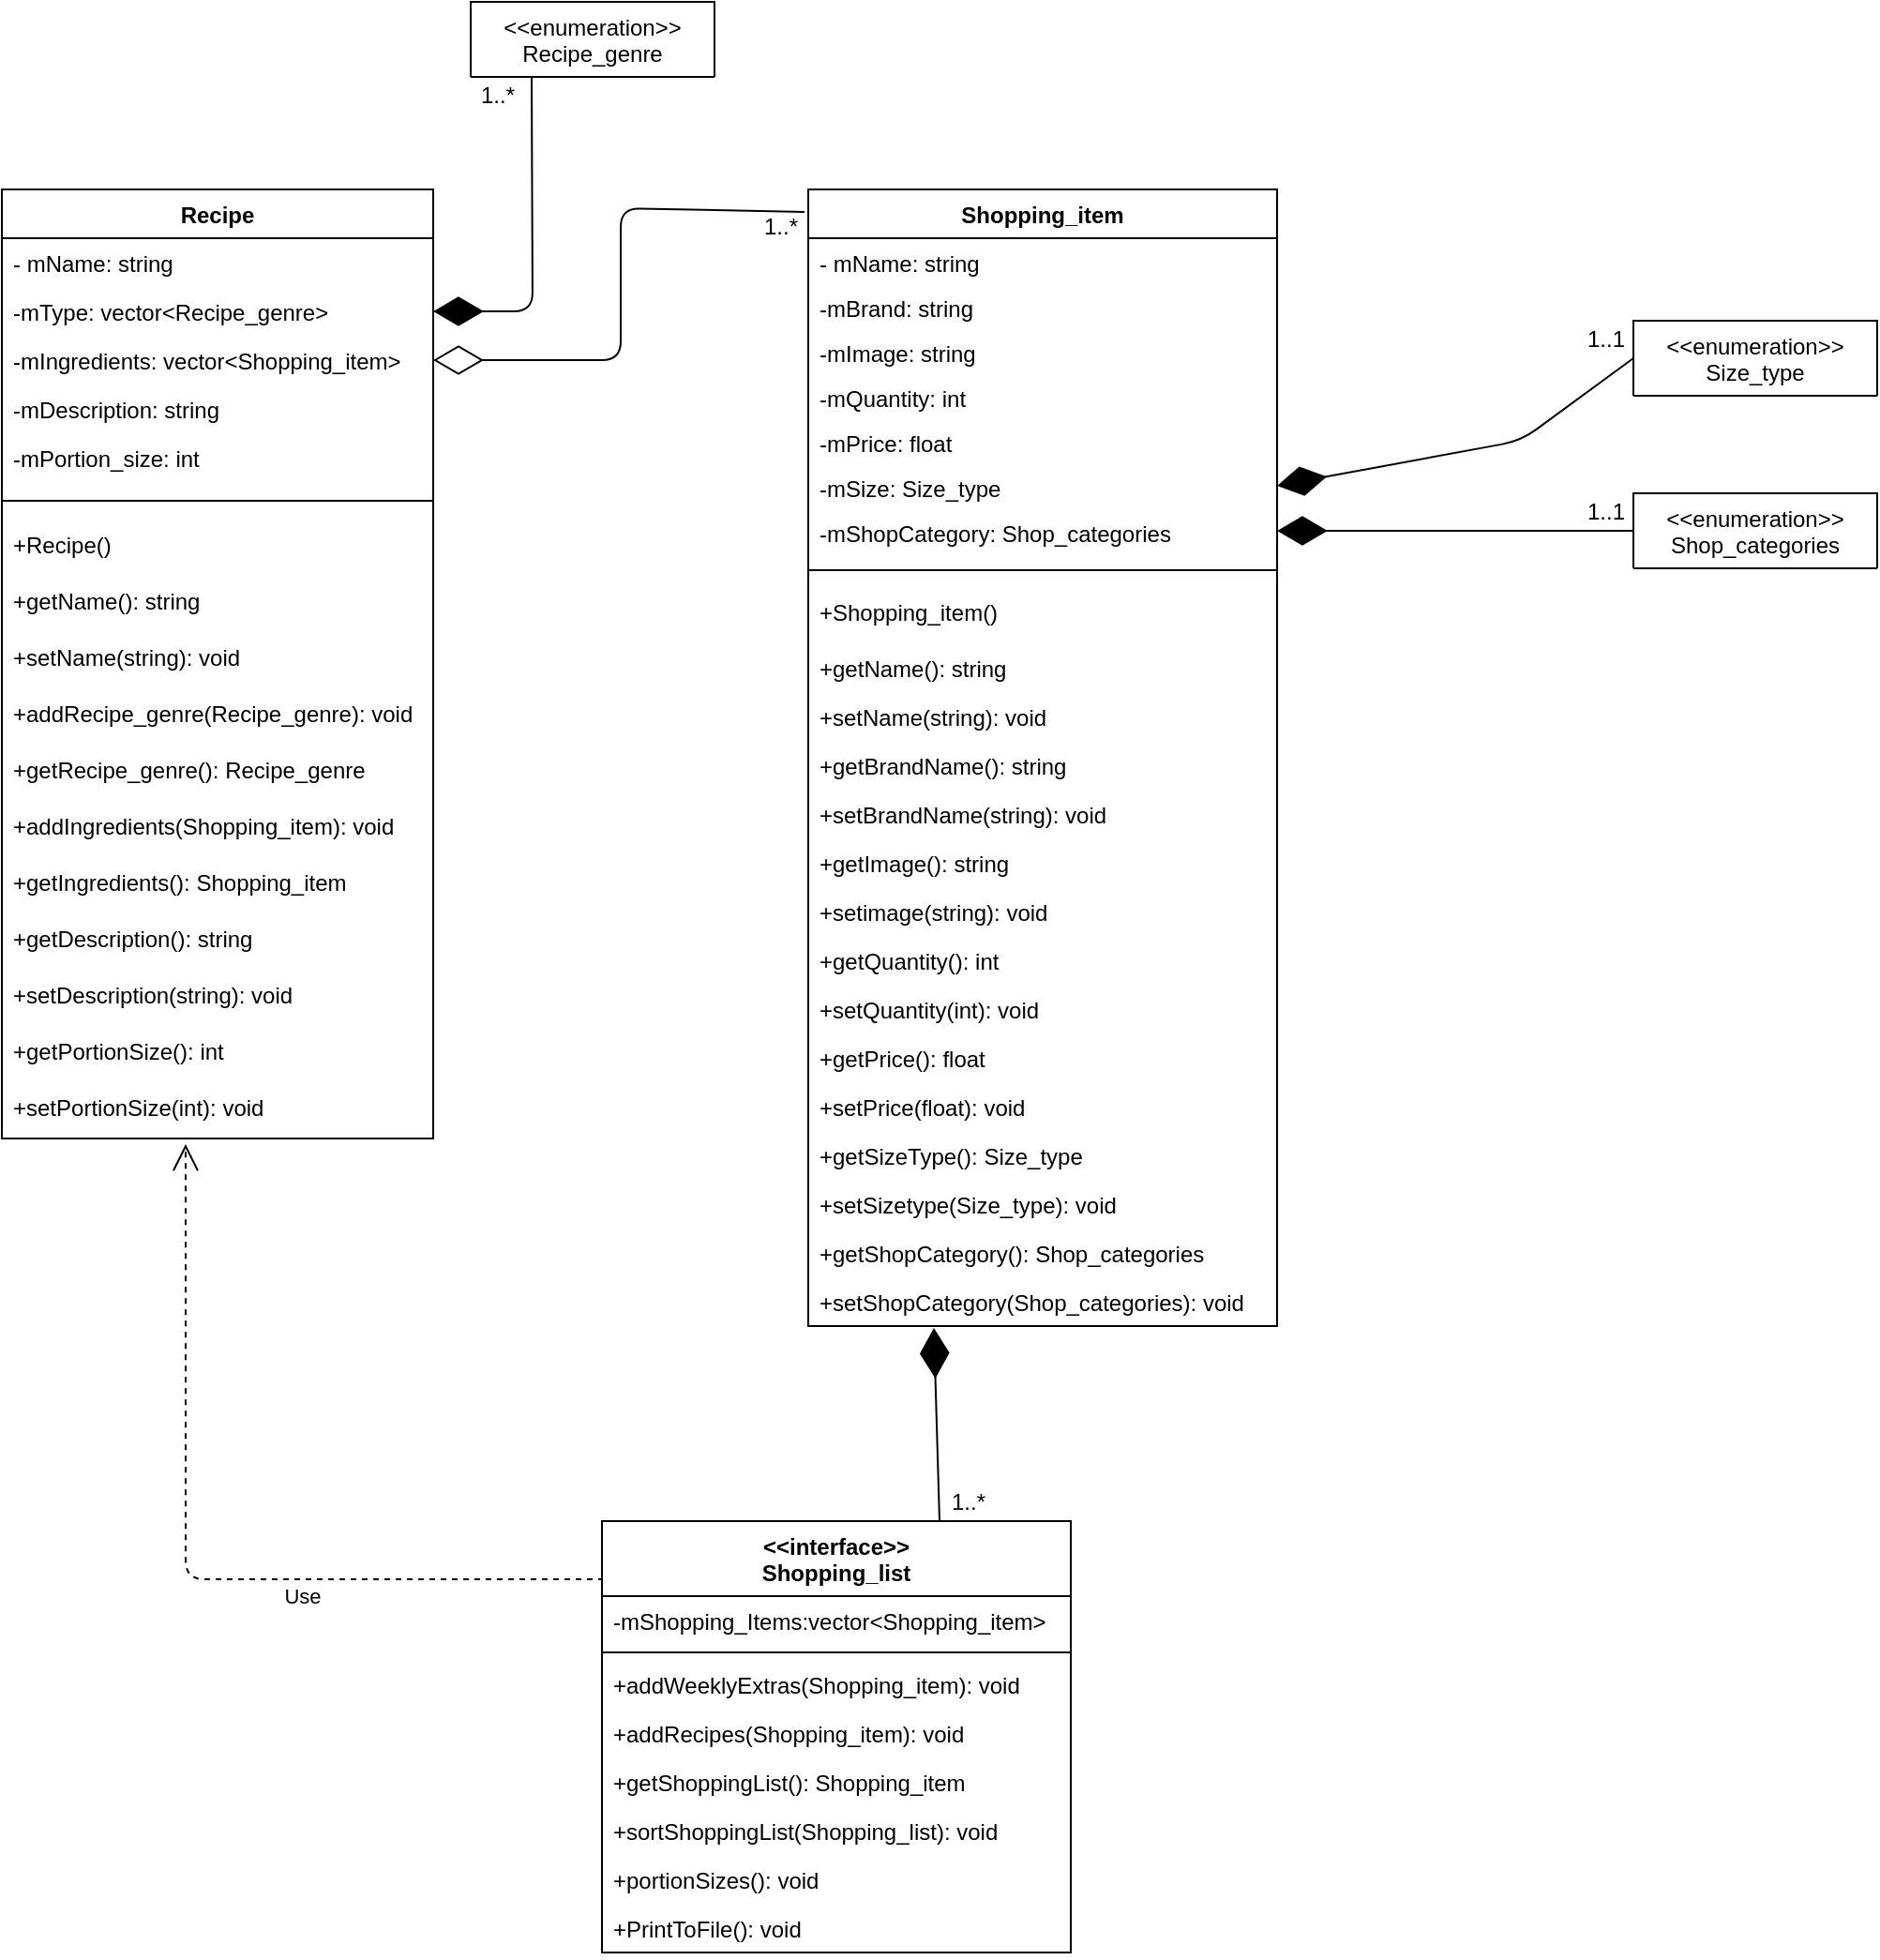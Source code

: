 <mxfile version="13.6.2" type="device"><diagram id="C5RBs43oDa-KdzZeNtuy" name="Page-1"><mxGraphModel dx="700" dy="813" grid="1" gridSize="10" guides="1" tooltips="1" connect="1" arrows="1" fold="1" page="1" pageScale="1" pageWidth="827" pageHeight="1169" math="0" shadow="0"><root><mxCell id="WIyWlLk6GJQsqaUBKTNV-0"/><mxCell id="WIyWlLk6GJQsqaUBKTNV-1" parent="WIyWlLk6GJQsqaUBKTNV-0"/><mxCell id="6LfYrtRKeDLdhaDtDvMK-0" value="Recipe" style="swimlane;fontStyle=1;align=center;verticalAlign=top;childLayout=stackLayout;horizontal=1;startSize=26;horizontalStack=0;resizeParent=1;resizeParentMax=0;resizeLast=0;collapsible=1;marginBottom=0;" parent="WIyWlLk6GJQsqaUBKTNV-1" vertex="1"><mxGeometry x="150" y="220" width="230" height="506" as="geometry"><mxRectangle x="150" y="220" width="70" height="26" as="alternateBounds"/></mxGeometry></mxCell><mxCell id="6LfYrtRKeDLdhaDtDvMK-1" value="- mName: string" style="text;strokeColor=none;fillColor=none;align=left;verticalAlign=top;spacingLeft=4;spacingRight=4;overflow=hidden;rotatable=0;points=[[0,0.5],[1,0.5]];portConstraint=eastwest;" parent="6LfYrtRKeDLdhaDtDvMK-0" vertex="1"><mxGeometry y="26" width="230" height="26" as="geometry"/></mxCell><mxCell id="6LfYrtRKeDLdhaDtDvMK-3" value="-mType: vector&lt;Recipe_genre&gt;" style="text;strokeColor=none;fillColor=none;align=left;verticalAlign=top;spacingLeft=4;spacingRight=4;overflow=hidden;rotatable=0;points=[[0,0.5],[1,0.5]];portConstraint=eastwest;" parent="6LfYrtRKeDLdhaDtDvMK-0" vertex="1"><mxGeometry y="52" width="230" height="26" as="geometry"/></mxCell><mxCell id="6LfYrtRKeDLdhaDtDvMK-17" value="-mIngredients: vector&lt;Shopping_item&gt;" style="text;strokeColor=none;fillColor=none;align=left;verticalAlign=top;spacingLeft=4;spacingRight=4;overflow=hidden;rotatable=0;points=[[0,0.5],[1,0.5]];portConstraint=eastwest;" parent="6LfYrtRKeDLdhaDtDvMK-0" vertex="1"><mxGeometry y="78" width="230" height="26" as="geometry"/></mxCell><mxCell id="6LfYrtRKeDLdhaDtDvMK-39" value="-mDescription: string " style="text;strokeColor=none;fillColor=none;align=left;verticalAlign=top;spacingLeft=4;spacingRight=4;overflow=hidden;rotatable=0;points=[[0,0.5],[1,0.5]];portConstraint=eastwest;" parent="6LfYrtRKeDLdhaDtDvMK-0" vertex="1"><mxGeometry y="104" width="230" height="26" as="geometry"/></mxCell><mxCell id="6LfYrtRKeDLdhaDtDvMK-59" value="-mPortion_size: int" style="text;strokeColor=none;fillColor=none;align=left;verticalAlign=top;spacingLeft=4;spacingRight=4;overflow=hidden;rotatable=0;points=[[0,0.5],[1,0.5]];portConstraint=eastwest;" parent="6LfYrtRKeDLdhaDtDvMK-0" vertex="1"><mxGeometry y="130" width="230" height="26" as="geometry"/></mxCell><mxCell id="6LfYrtRKeDLdhaDtDvMK-2" value="" style="line;strokeWidth=1;fillColor=none;align=left;verticalAlign=middle;spacingTop=-1;spacingLeft=3;spacingRight=3;rotatable=0;labelPosition=right;points=[];portConstraint=eastwest;" parent="6LfYrtRKeDLdhaDtDvMK-0" vertex="1"><mxGeometry y="156" width="230" height="20" as="geometry"/></mxCell><mxCell id="2pjyI_wt2pRIAsmynb5I-15" value="+Recipe()" style="text;strokeColor=none;fillColor=none;align=left;verticalAlign=top;spacingLeft=4;spacingRight=4;overflow=hidden;rotatable=0;points=[[0,0.5],[1,0.5]];portConstraint=eastwest;" parent="6LfYrtRKeDLdhaDtDvMK-0" vertex="1"><mxGeometry y="176" width="230" height="30" as="geometry"/></mxCell><mxCell id="2pjyI_wt2pRIAsmynb5I-16" value="+getName(): string" style="text;strokeColor=none;fillColor=none;align=left;verticalAlign=top;spacingLeft=4;spacingRight=4;overflow=hidden;rotatable=0;points=[[0,0.5],[1,0.5]];portConstraint=eastwest;" parent="6LfYrtRKeDLdhaDtDvMK-0" vertex="1"><mxGeometry y="206" width="230" height="30" as="geometry"/></mxCell><mxCell id="6LfYrtRKeDLdhaDtDvMK-42" value="+setName(string): void" style="text;strokeColor=none;fillColor=none;align=left;verticalAlign=top;spacingLeft=4;spacingRight=4;overflow=hidden;rotatable=0;points=[[0,0.5],[1,0.5]];portConstraint=eastwest;" parent="6LfYrtRKeDLdhaDtDvMK-0" vertex="1"><mxGeometry y="236" width="230" height="30" as="geometry"/></mxCell><mxCell id="6LfYrtRKeDLdhaDtDvMK-45" value="+addRecipe_genre(Recipe_genre): void" style="text;strokeColor=none;fillColor=none;align=left;verticalAlign=top;spacingLeft=4;spacingRight=4;overflow=hidden;rotatable=0;points=[[0,0.5],[1,0.5]];portConstraint=eastwest;" parent="6LfYrtRKeDLdhaDtDvMK-0" vertex="1"><mxGeometry y="266" width="230" height="30" as="geometry"/></mxCell><mxCell id="2pjyI_wt2pRIAsmynb5I-17" value="+getRecipe_genre(): Recipe_genre" style="text;strokeColor=none;fillColor=none;align=left;verticalAlign=top;spacingLeft=4;spacingRight=4;overflow=hidden;rotatable=0;points=[[0,0.5],[1,0.5]];portConstraint=eastwest;" parent="6LfYrtRKeDLdhaDtDvMK-0" vertex="1"><mxGeometry y="296" width="230" height="30" as="geometry"/></mxCell><mxCell id="6LfYrtRKeDLdhaDtDvMK-46" value="+addIngredients(Shopping_item): void" style="text;strokeColor=none;fillColor=none;align=left;verticalAlign=top;spacingLeft=4;spacingRight=4;overflow=hidden;rotatable=0;points=[[0,0.5],[1,0.5]];portConstraint=eastwest;" parent="6LfYrtRKeDLdhaDtDvMK-0" vertex="1"><mxGeometry y="326" width="230" height="30" as="geometry"/></mxCell><mxCell id="2pjyI_wt2pRIAsmynb5I-18" value="+getIngredients(): Shopping_item" style="text;strokeColor=none;fillColor=none;align=left;verticalAlign=top;spacingLeft=4;spacingRight=4;overflow=hidden;rotatable=0;points=[[0,0.5],[1,0.5]];portConstraint=eastwest;" parent="6LfYrtRKeDLdhaDtDvMK-0" vertex="1"><mxGeometry y="356" width="230" height="30" as="geometry"/></mxCell><mxCell id="6LfYrtRKeDLdhaDtDvMK-43" value="+getDescription(): string" style="text;strokeColor=none;fillColor=none;align=left;verticalAlign=top;spacingLeft=4;spacingRight=4;overflow=hidden;rotatable=0;points=[[0,0.5],[1,0.5]];portConstraint=eastwest;" parent="6LfYrtRKeDLdhaDtDvMK-0" vertex="1"><mxGeometry y="386" width="230" height="30" as="geometry"/></mxCell><mxCell id="6LfYrtRKeDLdhaDtDvMK-44" value="+setDescription(string): void" style="text;strokeColor=none;fillColor=none;align=left;verticalAlign=top;spacingLeft=4;spacingRight=4;overflow=hidden;rotatable=0;points=[[0,0.5],[1,0.5]];portConstraint=eastwest;" parent="6LfYrtRKeDLdhaDtDvMK-0" vertex="1"><mxGeometry y="416" width="230" height="30" as="geometry"/></mxCell><mxCell id="6LfYrtRKeDLdhaDtDvMK-60" value="+getPortionSize(): int" style="text;strokeColor=none;fillColor=none;align=left;verticalAlign=top;spacingLeft=4;spacingRight=4;overflow=hidden;rotatable=0;points=[[0,0.5],[1,0.5]];portConstraint=eastwest;" parent="6LfYrtRKeDLdhaDtDvMK-0" vertex="1"><mxGeometry y="446" width="230" height="30" as="geometry"/></mxCell><mxCell id="6LfYrtRKeDLdhaDtDvMK-61" value="+setPortionSize(int): void" style="text;strokeColor=none;fillColor=none;align=left;verticalAlign=top;spacingLeft=4;spacingRight=4;overflow=hidden;rotatable=0;points=[[0,0.5],[1,0.5]];portConstraint=eastwest;" parent="6LfYrtRKeDLdhaDtDvMK-0" vertex="1"><mxGeometry y="476" width="230" height="30" as="geometry"/></mxCell><mxCell id="6LfYrtRKeDLdhaDtDvMK-19" value="" style="endArrow=diamondThin;endFill=0;endSize=24;html=1;entryX=1;entryY=0.5;entryDx=0;entryDy=0;exitX=0.933;exitY=0.1;exitDx=0;exitDy=0;exitPerimeter=0;" parent="WIyWlLk6GJQsqaUBKTNV-1" source="6LfYrtRKeDLdhaDtDvMK-38" target="6LfYrtRKeDLdhaDtDvMK-17" edge="1"><mxGeometry width="160" relative="1" as="geometry"><mxPoint x="160" y="180" as="sourcePoint"/><mxPoint x="320" y="180" as="targetPoint"/><Array as="points"><mxPoint x="480" y="230"/><mxPoint x="480" y="311"/></Array></mxGeometry></mxCell><mxCell id="6LfYrtRKeDLdhaDtDvMK-20" value="1..*" style="text;html=1;align=center;verticalAlign=middle;resizable=0;points=[];autosize=1;" parent="WIyWlLk6GJQsqaUBKTNV-1" vertex="1"><mxGeometry x="399" y="160" width="30" height="20" as="geometry"/></mxCell><mxCell id="6LfYrtRKeDLdhaDtDvMK-22" value="Shopping_item" style="swimlane;fontStyle=1;align=center;verticalAlign=top;childLayout=stackLayout;horizontal=1;startSize=26;horizontalStack=0;resizeParent=1;resizeParentMax=0;resizeLast=0;collapsible=1;marginBottom=0;" parent="WIyWlLk6GJQsqaUBKTNV-1" vertex="1"><mxGeometry x="580" y="220" width="250" height="606" as="geometry"/></mxCell><mxCell id="6LfYrtRKeDLdhaDtDvMK-23" value="- mName: string" style="text;strokeColor=none;fillColor=none;align=left;verticalAlign=top;spacingLeft=4;spacingRight=4;overflow=hidden;rotatable=0;points=[[0,0.5],[1,0.5]];portConstraint=eastwest;" parent="6LfYrtRKeDLdhaDtDvMK-22" vertex="1"><mxGeometry y="26" width="250" height="24" as="geometry"/></mxCell><mxCell id="6LfYrtRKeDLdhaDtDvMK-27" value="-mBrand: string" style="text;strokeColor=none;fillColor=none;align=left;verticalAlign=top;spacingLeft=4;spacingRight=4;overflow=hidden;rotatable=0;points=[[0,0.5],[1,0.5]];portConstraint=eastwest;" parent="6LfYrtRKeDLdhaDtDvMK-22" vertex="1"><mxGeometry y="50" width="250" height="24" as="geometry"/></mxCell><mxCell id="27Q9Jxk9PhfYDAF7w13r-21" value="-mImage: string" style="text;strokeColor=none;fillColor=none;align=left;verticalAlign=top;spacingLeft=4;spacingRight=4;overflow=hidden;rotatable=0;points=[[0,0.5],[1,0.5]];portConstraint=eastwest;" parent="6LfYrtRKeDLdhaDtDvMK-22" vertex="1"><mxGeometry y="74" width="250" height="24" as="geometry"/></mxCell><mxCell id="6LfYrtRKeDLdhaDtDvMK-36" value="-mQuantity: int" style="text;strokeColor=none;fillColor=none;align=left;verticalAlign=top;spacingLeft=4;spacingRight=4;overflow=hidden;rotatable=0;points=[[0,0.5],[1,0.5]];portConstraint=eastwest;" parent="6LfYrtRKeDLdhaDtDvMK-22" vertex="1"><mxGeometry y="98" width="250" height="24" as="geometry"/></mxCell><mxCell id="2pjyI_wt2pRIAsmynb5I-24" value="-mPrice: float" style="text;strokeColor=none;fillColor=none;align=left;verticalAlign=top;spacingLeft=4;spacingRight=4;overflow=hidden;rotatable=0;points=[[0,0.5],[1,0.5]];portConstraint=eastwest;" parent="6LfYrtRKeDLdhaDtDvMK-22" vertex="1"><mxGeometry y="122" width="250" height="24" as="geometry"/></mxCell><mxCell id="6LfYrtRKeDLdhaDtDvMK-28" value="-mSize: Size_type" style="text;strokeColor=none;fillColor=none;align=left;verticalAlign=top;spacingLeft=4;spacingRight=4;overflow=hidden;rotatable=0;points=[[0,0.5],[1,0.5]];portConstraint=eastwest;" parent="6LfYrtRKeDLdhaDtDvMK-22" vertex="1"><mxGeometry y="146" width="250" height="24" as="geometry"/></mxCell><mxCell id="2pjyI_wt2pRIAsmynb5I-27" value="-mShopCategory: Shop_categories" style="text;strokeColor=none;fillColor=none;align=left;verticalAlign=top;spacingLeft=4;spacingRight=4;overflow=hidden;rotatable=0;points=[[0,0.5],[1,0.5]];portConstraint=eastwest;" parent="6LfYrtRKeDLdhaDtDvMK-22" vertex="1"><mxGeometry y="170" width="250" height="24" as="geometry"/></mxCell><mxCell id="6LfYrtRKeDLdhaDtDvMK-24" value="" style="line;strokeWidth=1;fillColor=none;align=left;verticalAlign=middle;spacingTop=-1;spacingLeft=3;spacingRight=3;rotatable=0;labelPosition=right;points=[];portConstraint=eastwest;" parent="6LfYrtRKeDLdhaDtDvMK-22" vertex="1"><mxGeometry y="194" width="250" height="18" as="geometry"/></mxCell><mxCell id="2pjyI_wt2pRIAsmynb5I-23" value="+Shopping_item()" style="text;strokeColor=none;fillColor=none;align=left;verticalAlign=top;spacingLeft=4;spacingRight=4;overflow=hidden;rotatable=0;points=[[0,0.5],[1,0.5]];portConstraint=eastwest;" parent="6LfYrtRKeDLdhaDtDvMK-22" vertex="1"><mxGeometry y="212" width="250" height="30" as="geometry"/></mxCell><mxCell id="6LfYrtRKeDLdhaDtDvMK-25" value="+getName(): string" style="text;strokeColor=none;fillColor=none;align=left;verticalAlign=top;spacingLeft=4;spacingRight=4;overflow=hidden;rotatable=0;points=[[0,0.5],[1,0.5]];portConstraint=eastwest;" parent="6LfYrtRKeDLdhaDtDvMK-22" vertex="1"><mxGeometry y="242" width="250" height="26" as="geometry"/></mxCell><mxCell id="6LfYrtRKeDLdhaDtDvMK-47" value="+setName(string): void" style="text;strokeColor=none;fillColor=none;align=left;verticalAlign=top;spacingLeft=4;spacingRight=4;overflow=hidden;rotatable=0;points=[[0,0.5],[1,0.5]];portConstraint=eastwest;" parent="6LfYrtRKeDLdhaDtDvMK-22" vertex="1"><mxGeometry y="268" width="250" height="26" as="geometry"/></mxCell><mxCell id="6LfYrtRKeDLdhaDtDvMK-48" value="+getBrandName(): string" style="text;strokeColor=none;fillColor=none;align=left;verticalAlign=top;spacingLeft=4;spacingRight=4;overflow=hidden;rotatable=0;points=[[0,0.5],[1,0.5]];portConstraint=eastwest;" parent="6LfYrtRKeDLdhaDtDvMK-22" vertex="1"><mxGeometry y="294" width="250" height="26" as="geometry"/></mxCell><mxCell id="6LfYrtRKeDLdhaDtDvMK-49" value="+setBrandName(string): void" style="text;strokeColor=none;fillColor=none;align=left;verticalAlign=top;spacingLeft=4;spacingRight=4;overflow=hidden;rotatable=0;points=[[0,0.5],[1,0.5]];portConstraint=eastwest;" parent="6LfYrtRKeDLdhaDtDvMK-22" vertex="1"><mxGeometry y="320" width="250" height="26" as="geometry"/></mxCell><mxCell id="27Q9Jxk9PhfYDAF7w13r-22" value="+getImage(): string" style="text;strokeColor=none;fillColor=none;align=left;verticalAlign=top;spacingLeft=4;spacingRight=4;overflow=hidden;rotatable=0;points=[[0,0.5],[1,0.5]];portConstraint=eastwest;" parent="6LfYrtRKeDLdhaDtDvMK-22" vertex="1"><mxGeometry y="346" width="250" height="26" as="geometry"/></mxCell><mxCell id="27Q9Jxk9PhfYDAF7w13r-23" value="+setimage(string): void" style="text;strokeColor=none;fillColor=none;align=left;verticalAlign=top;spacingLeft=4;spacingRight=4;overflow=hidden;rotatable=0;points=[[0,0.5],[1,0.5]];portConstraint=eastwest;" parent="6LfYrtRKeDLdhaDtDvMK-22" vertex="1"><mxGeometry y="372" width="250" height="26" as="geometry"/></mxCell><mxCell id="6LfYrtRKeDLdhaDtDvMK-52" value="+getQuantity(): int" style="text;strokeColor=none;fillColor=none;align=left;verticalAlign=top;spacingLeft=4;spacingRight=4;overflow=hidden;rotatable=0;points=[[0,0.5],[1,0.5]];portConstraint=eastwest;" parent="6LfYrtRKeDLdhaDtDvMK-22" vertex="1"><mxGeometry y="398" width="250" height="26" as="geometry"/></mxCell><mxCell id="6LfYrtRKeDLdhaDtDvMK-53" value="+setQuantity(int): void" style="text;strokeColor=none;fillColor=none;align=left;verticalAlign=top;spacingLeft=4;spacingRight=4;overflow=hidden;rotatable=0;points=[[0,0.5],[1,0.5]];portConstraint=eastwest;" parent="6LfYrtRKeDLdhaDtDvMK-22" vertex="1"><mxGeometry y="424" width="250" height="26" as="geometry"/></mxCell><mxCell id="2pjyI_wt2pRIAsmynb5I-25" value="+getPrice(): float" style="text;strokeColor=none;fillColor=none;align=left;verticalAlign=top;spacingLeft=4;spacingRight=4;overflow=hidden;rotatable=0;points=[[0,0.5],[1,0.5]];portConstraint=eastwest;" parent="6LfYrtRKeDLdhaDtDvMK-22" vertex="1"><mxGeometry y="450" width="250" height="26" as="geometry"/></mxCell><mxCell id="2pjyI_wt2pRIAsmynb5I-26" value="+setPrice(float): void" style="text;strokeColor=none;fillColor=none;align=left;verticalAlign=top;spacingLeft=4;spacingRight=4;overflow=hidden;rotatable=0;points=[[0,0.5],[1,0.5]];portConstraint=eastwest;" parent="6LfYrtRKeDLdhaDtDvMK-22" vertex="1"><mxGeometry y="476" width="250" height="26" as="geometry"/></mxCell><mxCell id="6LfYrtRKeDLdhaDtDvMK-50" value="+getSizeType(): Size_type" style="text;strokeColor=none;fillColor=none;align=left;verticalAlign=top;spacingLeft=4;spacingRight=4;overflow=hidden;rotatable=0;points=[[0,0.5],[1,0.5]];portConstraint=eastwest;" parent="6LfYrtRKeDLdhaDtDvMK-22" vertex="1"><mxGeometry y="502" width="250" height="26" as="geometry"/></mxCell><mxCell id="6LfYrtRKeDLdhaDtDvMK-51" value="+setSizetype(Size_type): void" style="text;strokeColor=none;fillColor=none;align=left;verticalAlign=top;spacingLeft=4;spacingRight=4;overflow=hidden;rotatable=0;points=[[0,0.5],[1,0.5]];portConstraint=eastwest;" parent="6LfYrtRKeDLdhaDtDvMK-22" vertex="1"><mxGeometry y="528" width="250" height="26" as="geometry"/></mxCell><mxCell id="2pjyI_wt2pRIAsmynb5I-28" value="+getShopCategory(): Shop_categories" style="text;strokeColor=none;fillColor=none;align=left;verticalAlign=top;spacingLeft=4;spacingRight=4;overflow=hidden;rotatable=0;points=[[0,0.5],[1,0.5]];portConstraint=eastwest;" parent="6LfYrtRKeDLdhaDtDvMK-22" vertex="1"><mxGeometry y="554" width="250" height="26" as="geometry"/></mxCell><mxCell id="2pjyI_wt2pRIAsmynb5I-29" value="+setShopCategory(Shop_categories): void" style="text;strokeColor=none;fillColor=none;align=left;verticalAlign=top;spacingLeft=4;spacingRight=4;overflow=hidden;rotatable=0;points=[[0,0.5],[1,0.5]];portConstraint=eastwest;" parent="6LfYrtRKeDLdhaDtDvMK-22" vertex="1"><mxGeometry y="580" width="250" height="26" as="geometry"/></mxCell><mxCell id="6LfYrtRKeDLdhaDtDvMK-34" value="1..1" style="text;html=1;align=center;verticalAlign=middle;resizable=0;points=[];autosize=1;" parent="WIyWlLk6GJQsqaUBKTNV-1" vertex="1"><mxGeometry x="985" y="290" width="40" height="20" as="geometry"/></mxCell><mxCell id="6LfYrtRKeDLdhaDtDvMK-38" value="1..*" style="text;html=1;align=center;verticalAlign=middle;resizable=0;points=[];autosize=1;" parent="WIyWlLk6GJQsqaUBKTNV-1" vertex="1"><mxGeometry x="550" y="230" width="30" height="20" as="geometry"/></mxCell><mxCell id="6LfYrtRKeDLdhaDtDvMK-6" value="&lt;&lt;enumeration&gt;&gt;&#10;Recipe_genre" style="swimlane;fontStyle=0;childLayout=stackLayout;horizontal=1;startSize=40;fillColor=none;horizontalStack=0;resizeParent=1;resizeParentMax=0;resizeLast=0;collapsible=1;marginBottom=0;" parent="WIyWlLk6GJQsqaUBKTNV-1" vertex="1" collapsed="1"><mxGeometry x="400" y="120" width="130" height="40" as="geometry"><mxRectangle x="420" y="120" width="140" height="274" as="alternateBounds"/></mxGeometry></mxCell><mxCell id="6LfYrtRKeDLdhaDtDvMK-8" value="Vegetarian" style="text;strokeColor=none;fillColor=none;align=left;verticalAlign=top;spacingLeft=4;spacingRight=4;overflow=hidden;rotatable=0;points=[[0,0.5],[1,0.5]];portConstraint=eastwest;" parent="6LfYrtRKeDLdhaDtDvMK-6" vertex="1"><mxGeometry y="40" width="130" height="26" as="geometry"/></mxCell><mxCell id="6LfYrtRKeDLdhaDtDvMK-9" value="Salad" style="text;strokeColor=none;fillColor=none;align=left;verticalAlign=top;spacingLeft=4;spacingRight=4;overflow=hidden;rotatable=0;points=[[0,0.5],[1,0.5]];portConstraint=eastwest;" parent="6LfYrtRKeDLdhaDtDvMK-6" vertex="1"><mxGeometry y="66" width="130" height="26" as="geometry"/></mxCell><mxCell id="6LfYrtRKeDLdhaDtDvMK-10" value="Sandwich" style="text;strokeColor=none;fillColor=none;align=left;verticalAlign=top;spacingLeft=4;spacingRight=4;overflow=hidden;rotatable=0;points=[[0,0.5],[1,0.5]];portConstraint=eastwest;" parent="6LfYrtRKeDLdhaDtDvMK-6" vertex="1"><mxGeometry y="92" width="130" height="26" as="geometry"/></mxCell><mxCell id="6LfYrtRKeDLdhaDtDvMK-11" value="Meat" style="text;strokeColor=none;fillColor=none;align=left;verticalAlign=top;spacingLeft=4;spacingRight=4;overflow=hidden;rotatable=0;points=[[0,0.5],[1,0.5]];portConstraint=eastwest;" parent="6LfYrtRKeDLdhaDtDvMK-6" vertex="1"><mxGeometry y="118" width="130" height="26" as="geometry"/></mxCell><mxCell id="6LfYrtRKeDLdhaDtDvMK-12" value="Breakfast" style="text;strokeColor=none;fillColor=none;align=left;verticalAlign=top;spacingLeft=4;spacingRight=4;overflow=hidden;rotatable=0;points=[[0,0.5],[1,0.5]];portConstraint=eastwest;" parent="6LfYrtRKeDLdhaDtDvMK-6" vertex="1"><mxGeometry y="144" width="130" height="26" as="geometry"/></mxCell><mxCell id="6LfYrtRKeDLdhaDtDvMK-13" value="Desserts" style="text;strokeColor=none;fillColor=none;align=left;verticalAlign=top;spacingLeft=4;spacingRight=4;overflow=hidden;rotatable=0;points=[[0,0.5],[1,0.5]];portConstraint=eastwest;" parent="6LfYrtRKeDLdhaDtDvMK-6" vertex="1"><mxGeometry y="170" width="130" height="26" as="geometry"/></mxCell><mxCell id="6LfYrtRKeDLdhaDtDvMK-14" value="Roast" style="text;strokeColor=none;fillColor=none;align=left;verticalAlign=top;spacingLeft=4;spacingRight=4;overflow=hidden;rotatable=0;points=[[0,0.5],[1,0.5]];portConstraint=eastwest;" parent="6LfYrtRKeDLdhaDtDvMK-6" vertex="1"><mxGeometry y="196" width="130" height="26" as="geometry"/></mxCell><mxCell id="6LfYrtRKeDLdhaDtDvMK-15" value="Lunch" style="text;strokeColor=none;fillColor=none;align=left;verticalAlign=top;spacingLeft=4;spacingRight=4;overflow=hidden;rotatable=0;points=[[0,0.5],[1,0.5]];portConstraint=eastwest;" parent="6LfYrtRKeDLdhaDtDvMK-6" vertex="1"><mxGeometry y="222" width="130" height="26" as="geometry"/></mxCell><mxCell id="6LfYrtRKeDLdhaDtDvMK-16" value="Stews" style="text;strokeColor=none;fillColor=none;align=left;verticalAlign=top;spacingLeft=4;spacingRight=4;overflow=hidden;rotatable=0;points=[[0,0.5],[1,0.5]];portConstraint=eastwest;" parent="6LfYrtRKeDLdhaDtDvMK-6" vertex="1"><mxGeometry y="248" width="130" height="26" as="geometry"/></mxCell><mxCell id="hnk3q00jy0dHj8Z5WoQ7-43" value="" style="endArrow=diamondThin;endFill=1;endSize=24;html=1;exitX=0.72;exitY=0;exitDx=0;exitDy=0;exitPerimeter=0;entryX=0.268;entryY=1.038;entryDx=0;entryDy=0;entryPerimeter=0;" parent="WIyWlLk6GJQsqaUBKTNV-1" source="hnk3q00jy0dHj8Z5WoQ7-26" target="2pjyI_wt2pRIAsmynb5I-29" edge="1"><mxGeometry width="160" relative="1" as="geometry"><mxPoint x="330" y="740" as="sourcePoint"/><mxPoint x="650" y="830" as="targetPoint"/><Array as="points"/></mxGeometry></mxCell><mxCell id="hnk3q00jy0dHj8Z5WoQ7-45" value="1..1" style="text;html=1;align=center;verticalAlign=middle;resizable=0;points=[];autosize=1;" parent="WIyWlLk6GJQsqaUBKTNV-1" vertex="1"><mxGeometry x="985" y="382" width="40" height="20" as="geometry"/></mxCell><mxCell id="hnk3q00jy0dHj8Z5WoQ7-46" value="1..*" style="text;html=1;align=center;verticalAlign=middle;resizable=0;points=[];autosize=1;" parent="WIyWlLk6GJQsqaUBKTNV-1" vertex="1"><mxGeometry x="650" y="910" width="30" height="20" as="geometry"/></mxCell><mxCell id="2pjyI_wt2pRIAsmynb5I-22" value="Use" style="endArrow=open;endSize=12;dashed=1;html=1;exitX=0.004;exitY=0.135;exitDx=0;exitDy=0;exitPerimeter=0;entryX=0.426;entryY=1.1;entryDx=0;entryDy=0;entryPerimeter=0;" parent="WIyWlLk6GJQsqaUBKTNV-1" source="hnk3q00jy0dHj8Z5WoQ7-26" target="6LfYrtRKeDLdhaDtDvMK-61" edge="1"><mxGeometry x="-0.292" y="9" width="160" relative="1" as="geometry"><mxPoint x="290" y="860" as="sourcePoint"/><mxPoint x="450" y="860" as="targetPoint"/><Array as="points"><mxPoint x="248" y="961"/></Array><mxPoint as="offset"/></mxGeometry></mxCell><mxCell id="2pjyI_wt2pRIAsmynb5I-33" value="" style="endArrow=diamondThin;endFill=1;endSize=24;html=1;exitX=0.25;exitY=1;exitDx=0;exitDy=0;entryX=1;entryY=0.5;entryDx=0;entryDy=0;" parent="WIyWlLk6GJQsqaUBKTNV-1" source="6LfYrtRKeDLdhaDtDvMK-6" target="6LfYrtRKeDLdhaDtDvMK-3" edge="1"><mxGeometry width="160" relative="1" as="geometry"><mxPoint x="120" y="200" as="sourcePoint"/><mxPoint x="280" y="200" as="targetPoint"/><Array as="points"><mxPoint x="433" y="285"/></Array></mxGeometry></mxCell><mxCell id="2pjyI_wt2pRIAsmynb5I-34" value="" style="endArrow=diamondThin;endFill=1;endSize=24;html=1;exitX=0;exitY=0.5;exitDx=0;exitDy=0;entryX=1;entryY=0.5;entryDx=0;entryDy=0;" parent="WIyWlLk6GJQsqaUBKTNV-1" source="6LfYrtRKeDLdhaDtDvMK-29" target="6LfYrtRKeDLdhaDtDvMK-28" edge="1"><mxGeometry width="160" relative="1" as="geometry"><mxPoint x="820" y="120" as="sourcePoint"/><mxPoint x="685" y="220" as="targetPoint"/><Array as="points"><mxPoint x="960" y="354"/></Array></mxGeometry></mxCell><mxCell id="2pjyI_wt2pRIAsmynb5I-35" value="" style="endArrow=diamondThin;endFill=1;endSize=24;html=1;exitX=0;exitY=0.5;exitDx=0;exitDy=0;entryX=1;entryY=0.5;entryDx=0;entryDy=0;exitPerimeter=0;" parent="WIyWlLk6GJQsqaUBKTNV-1" source="hnk3q00jy0dHj8Z5WoQ7-47" target="2pjyI_wt2pRIAsmynb5I-27" edge="1"><mxGeometry width="160" relative="1" as="geometry"><mxPoint x="830" y="130" as="sourcePoint"/><mxPoint x="695" y="230" as="targetPoint"/><Array as="points"/></mxGeometry></mxCell><mxCell id="6LfYrtRKeDLdhaDtDvMK-29" value="&lt;&lt;enumeration&gt;&gt;&#10;Size_type" style="swimlane;fontStyle=0;childLayout=stackLayout;horizontal=1;startSize=40;fillColor=none;horizontalStack=0;resizeParent=1;resizeParentMax=0;resizeLast=0;collapsible=1;marginBottom=0;" parent="WIyWlLk6GJQsqaUBKTNV-1" vertex="1" collapsed="1"><mxGeometry x="1020" y="290" width="130" height="40" as="geometry"><mxRectangle x="1020" y="290" width="140" height="92" as="alternateBounds"/></mxGeometry></mxCell><mxCell id="6LfYrtRKeDLdhaDtDvMK-30" value="Weight" style="text;strokeColor=none;fillColor=none;align=left;verticalAlign=top;spacingLeft=4;spacingRight=4;overflow=hidden;rotatable=0;points=[[0,0.5],[1,0.5]];portConstraint=eastwest;" parent="6LfYrtRKeDLdhaDtDvMK-29" vertex="1"><mxGeometry y="40" width="130" height="26" as="geometry"/></mxCell><mxCell id="6LfYrtRKeDLdhaDtDvMK-31" value="Liquid" style="text;strokeColor=none;fillColor=none;align=left;verticalAlign=top;spacingLeft=4;spacingRight=4;overflow=hidden;rotatable=0;points=[[0,0.5],[1,0.5]];portConstraint=eastwest;" parent="6LfYrtRKeDLdhaDtDvMK-29" vertex="1"><mxGeometry y="66" width="130" height="26" as="geometry"/></mxCell><mxCell id="hnk3q00jy0dHj8Z5WoQ7-26" value="&lt;&lt;interface&gt;&gt;&#10;Shopping_list" style="swimlane;fontStyle=1;align=center;verticalAlign=top;childLayout=stackLayout;horizontal=1;startSize=40;horizontalStack=0;resizeParent=1;resizeParentMax=0;resizeLast=0;collapsible=1;marginBottom=0;" parent="WIyWlLk6GJQsqaUBKTNV-1" vertex="1"><mxGeometry x="470" y="930" width="250" height="230" as="geometry"/></mxCell><mxCell id="hnk3q00jy0dHj8Z5WoQ7-31" value="-mShopping_Items:vector&lt;Shopping_item&gt;" style="text;strokeColor=none;fillColor=none;align=left;verticalAlign=top;spacingLeft=4;spacingRight=4;overflow=hidden;rotatable=0;points=[[0,0.5],[1,0.5]];portConstraint=eastwest;" parent="hnk3q00jy0dHj8Z5WoQ7-26" vertex="1"><mxGeometry y="40" width="250" height="26" as="geometry"/></mxCell><mxCell id="hnk3q00jy0dHj8Z5WoQ7-28" value="" style="line;strokeWidth=1;fillColor=none;align=left;verticalAlign=middle;spacingTop=-1;spacingLeft=3;spacingRight=3;rotatable=0;labelPosition=right;points=[];portConstraint=eastwest;" parent="hnk3q00jy0dHj8Z5WoQ7-26" vertex="1"><mxGeometry y="66" width="250" height="8" as="geometry"/></mxCell><mxCell id="hnk3q00jy0dHj8Z5WoQ7-33" value="+addWeeklyExtras(Shopping_item): void" style="text;strokeColor=none;fillColor=none;align=left;verticalAlign=top;spacingLeft=4;spacingRight=4;overflow=hidden;rotatable=0;points=[[0,0.5],[1,0.5]];portConstraint=eastwest;" parent="hnk3q00jy0dHj8Z5WoQ7-26" vertex="1"><mxGeometry y="74" width="250" height="26" as="geometry"/></mxCell><mxCell id="2pjyI_wt2pRIAsmynb5I-19" value="+addRecipes(Shopping_item): void" style="text;strokeColor=none;fillColor=none;align=left;verticalAlign=top;spacingLeft=4;spacingRight=4;overflow=hidden;rotatable=0;points=[[0,0.5],[1,0.5]];portConstraint=eastwest;" parent="hnk3q00jy0dHj8Z5WoQ7-26" vertex="1"><mxGeometry y="100" width="250" height="26" as="geometry"/></mxCell><mxCell id="2pjyI_wt2pRIAsmynb5I-20" value="+getShoppingList(): Shopping_item" style="text;strokeColor=none;fillColor=none;align=left;verticalAlign=top;spacingLeft=4;spacingRight=4;overflow=hidden;rotatable=0;points=[[0,0.5],[1,0.5]];portConstraint=eastwest;" parent="hnk3q00jy0dHj8Z5WoQ7-26" vertex="1"><mxGeometry y="126" width="250" height="26" as="geometry"/></mxCell><mxCell id="2pjyI_wt2pRIAsmynb5I-21" value="+sortShoppingList(Shopping_list): void" style="text;strokeColor=none;fillColor=none;align=left;verticalAlign=top;spacingLeft=4;spacingRight=4;overflow=hidden;rotatable=0;points=[[0,0.5],[1,0.5]];portConstraint=eastwest;" parent="hnk3q00jy0dHj8Z5WoQ7-26" vertex="1"><mxGeometry y="152" width="250" height="26" as="geometry"/></mxCell><mxCell id="2pjyI_wt2pRIAsmynb5I-31" value="+portionSizes(): void" style="text;strokeColor=none;fillColor=none;align=left;verticalAlign=top;spacingLeft=4;spacingRight=4;overflow=hidden;rotatable=0;points=[[0,0.5],[1,0.5]];portConstraint=eastwest;" parent="hnk3q00jy0dHj8Z5WoQ7-26" vertex="1"><mxGeometry y="178" width="250" height="26" as="geometry"/></mxCell><mxCell id="2pjyI_wt2pRIAsmynb5I-32" value="+PrintToFile(): void" style="text;strokeColor=none;fillColor=none;align=left;verticalAlign=top;spacingLeft=4;spacingRight=4;overflow=hidden;rotatable=0;points=[[0,0.5],[1,0.5]];portConstraint=eastwest;" parent="hnk3q00jy0dHj8Z5WoQ7-26" vertex="1"><mxGeometry y="204" width="250" height="26" as="geometry"/></mxCell><mxCell id="hnk3q00jy0dHj8Z5WoQ7-47" value="&lt;&lt;enumeration&gt;&gt;&#10;Shop_categories" style="swimlane;fontStyle=0;childLayout=stackLayout;horizontal=1;startSize=40;fillColor=none;horizontalStack=0;resizeParent=1;resizeParentMax=0;resizeLast=0;collapsible=1;marginBottom=0;" parent="WIyWlLk6GJQsqaUBKTNV-1" vertex="1" collapsed="1"><mxGeometry x="1020" y="382" width="130" height="40" as="geometry"><mxRectangle x="1020" y="360" width="140" height="326" as="alternateBounds"/></mxGeometry></mxCell><mxCell id="hnk3q00jy0dHj8Z5WoQ7-48" value="un-cookedMeat" style="text;strokeColor=none;fillColor=none;align=left;verticalAlign=top;spacingLeft=4;spacingRight=4;overflow=hidden;rotatable=0;points=[[0,0.5],[1,0.5]];portConstraint=eastwest;" parent="hnk3q00jy0dHj8Z5WoQ7-47" vertex="1"><mxGeometry y="40" width="130" height="26" as="geometry"/></mxCell><mxCell id="hnk3q00jy0dHj8Z5WoQ7-49" value="cookedMeat" style="text;strokeColor=none;fillColor=none;align=left;verticalAlign=top;spacingLeft=4;spacingRight=4;overflow=hidden;rotatable=0;points=[[0,0.5],[1,0.5]];portConstraint=eastwest;" parent="hnk3q00jy0dHj8Z5WoQ7-47" vertex="1"><mxGeometry y="66" width="130" height="26" as="geometry"/></mxCell><mxCell id="2pjyI_wt2pRIAsmynb5I-0" value="vegetables" style="text;strokeColor=none;fillColor=none;align=left;verticalAlign=top;spacingLeft=4;spacingRight=4;overflow=hidden;rotatable=0;points=[[0,0.5],[1,0.5]];portConstraint=eastwest;" parent="hnk3q00jy0dHj8Z5WoQ7-47" vertex="1"><mxGeometry y="92" width="130" height="26" as="geometry"/></mxCell><mxCell id="2pjyI_wt2pRIAsmynb5I-1" value="fruit" style="text;strokeColor=none;fillColor=none;align=left;verticalAlign=top;spacingLeft=4;spacingRight=4;overflow=hidden;rotatable=0;points=[[0,0.5],[1,0.5]];portConstraint=eastwest;" parent="hnk3q00jy0dHj8Z5WoQ7-47" vertex="1"><mxGeometry y="118" width="130" height="26" as="geometry"/></mxCell><mxCell id="2pjyI_wt2pRIAsmynb5I-2" value="frozen" style="text;strokeColor=none;fillColor=none;align=left;verticalAlign=top;spacingLeft=4;spacingRight=4;overflow=hidden;rotatable=0;points=[[0,0.5],[1,0.5]];portConstraint=eastwest;" parent="hnk3q00jy0dHj8Z5WoQ7-47" vertex="1"><mxGeometry y="144" width="130" height="26" as="geometry"/></mxCell><mxCell id="2pjyI_wt2pRIAsmynb5I-3" value="cupboard" style="text;strokeColor=none;fillColor=none;align=left;verticalAlign=top;spacingLeft=4;spacingRight=4;overflow=hidden;rotatable=0;points=[[0,0.5],[1,0.5]];portConstraint=eastwest;" parent="hnk3q00jy0dHj8Z5WoQ7-47" vertex="1"><mxGeometry y="170" width="130" height="26" as="geometry"/></mxCell><mxCell id="2pjyI_wt2pRIAsmynb5I-4" value="bread" style="text;strokeColor=none;fillColor=none;align=left;verticalAlign=top;spacingLeft=4;spacingRight=4;overflow=hidden;rotatable=0;points=[[0,0.5],[1,0.5]];portConstraint=eastwest;" parent="hnk3q00jy0dHj8Z5WoQ7-47" vertex="1"><mxGeometry y="196" width="130" height="26" as="geometry"/></mxCell><mxCell id="2pjyI_wt2pRIAsmynb5I-5" value="cleaning" style="text;strokeColor=none;fillColor=none;align=left;verticalAlign=top;spacingLeft=4;spacingRight=4;overflow=hidden;rotatable=0;points=[[0,0.5],[1,0.5]];portConstraint=eastwest;" parent="hnk3q00jy0dHj8Z5WoQ7-47" vertex="1"><mxGeometry y="222" width="130" height="26" as="geometry"/></mxCell><mxCell id="2pjyI_wt2pRIAsmynb5I-6" value="bathroom" style="text;strokeColor=none;fillColor=none;align=left;verticalAlign=top;spacingLeft=4;spacingRight=4;overflow=hidden;rotatable=0;points=[[0,0.5],[1,0.5]];portConstraint=eastwest;" parent="hnk3q00jy0dHj8Z5WoQ7-47" vertex="1"><mxGeometry y="248" width="130" height="26" as="geometry"/></mxCell><mxCell id="2pjyI_wt2pRIAsmynb5I-7" value="baking" style="text;strokeColor=none;fillColor=none;align=left;verticalAlign=top;spacingLeft=4;spacingRight=4;overflow=hidden;rotatable=0;points=[[0,0.5],[1,0.5]];portConstraint=eastwest;" parent="hnk3q00jy0dHj8Z5WoQ7-47" vertex="1"><mxGeometry y="274" width="130" height="26" as="geometry"/></mxCell><mxCell id="2pjyI_wt2pRIAsmynb5I-8" value="other" style="text;strokeColor=none;fillColor=none;align=left;verticalAlign=top;spacingLeft=4;spacingRight=4;overflow=hidden;rotatable=0;points=[[0,0.5],[1,0.5]];portConstraint=eastwest;" parent="hnk3q00jy0dHj8Z5WoQ7-47" vertex="1"><mxGeometry y="300" width="130" height="26" as="geometry"/></mxCell></root></mxGraphModel></diagram></mxfile>